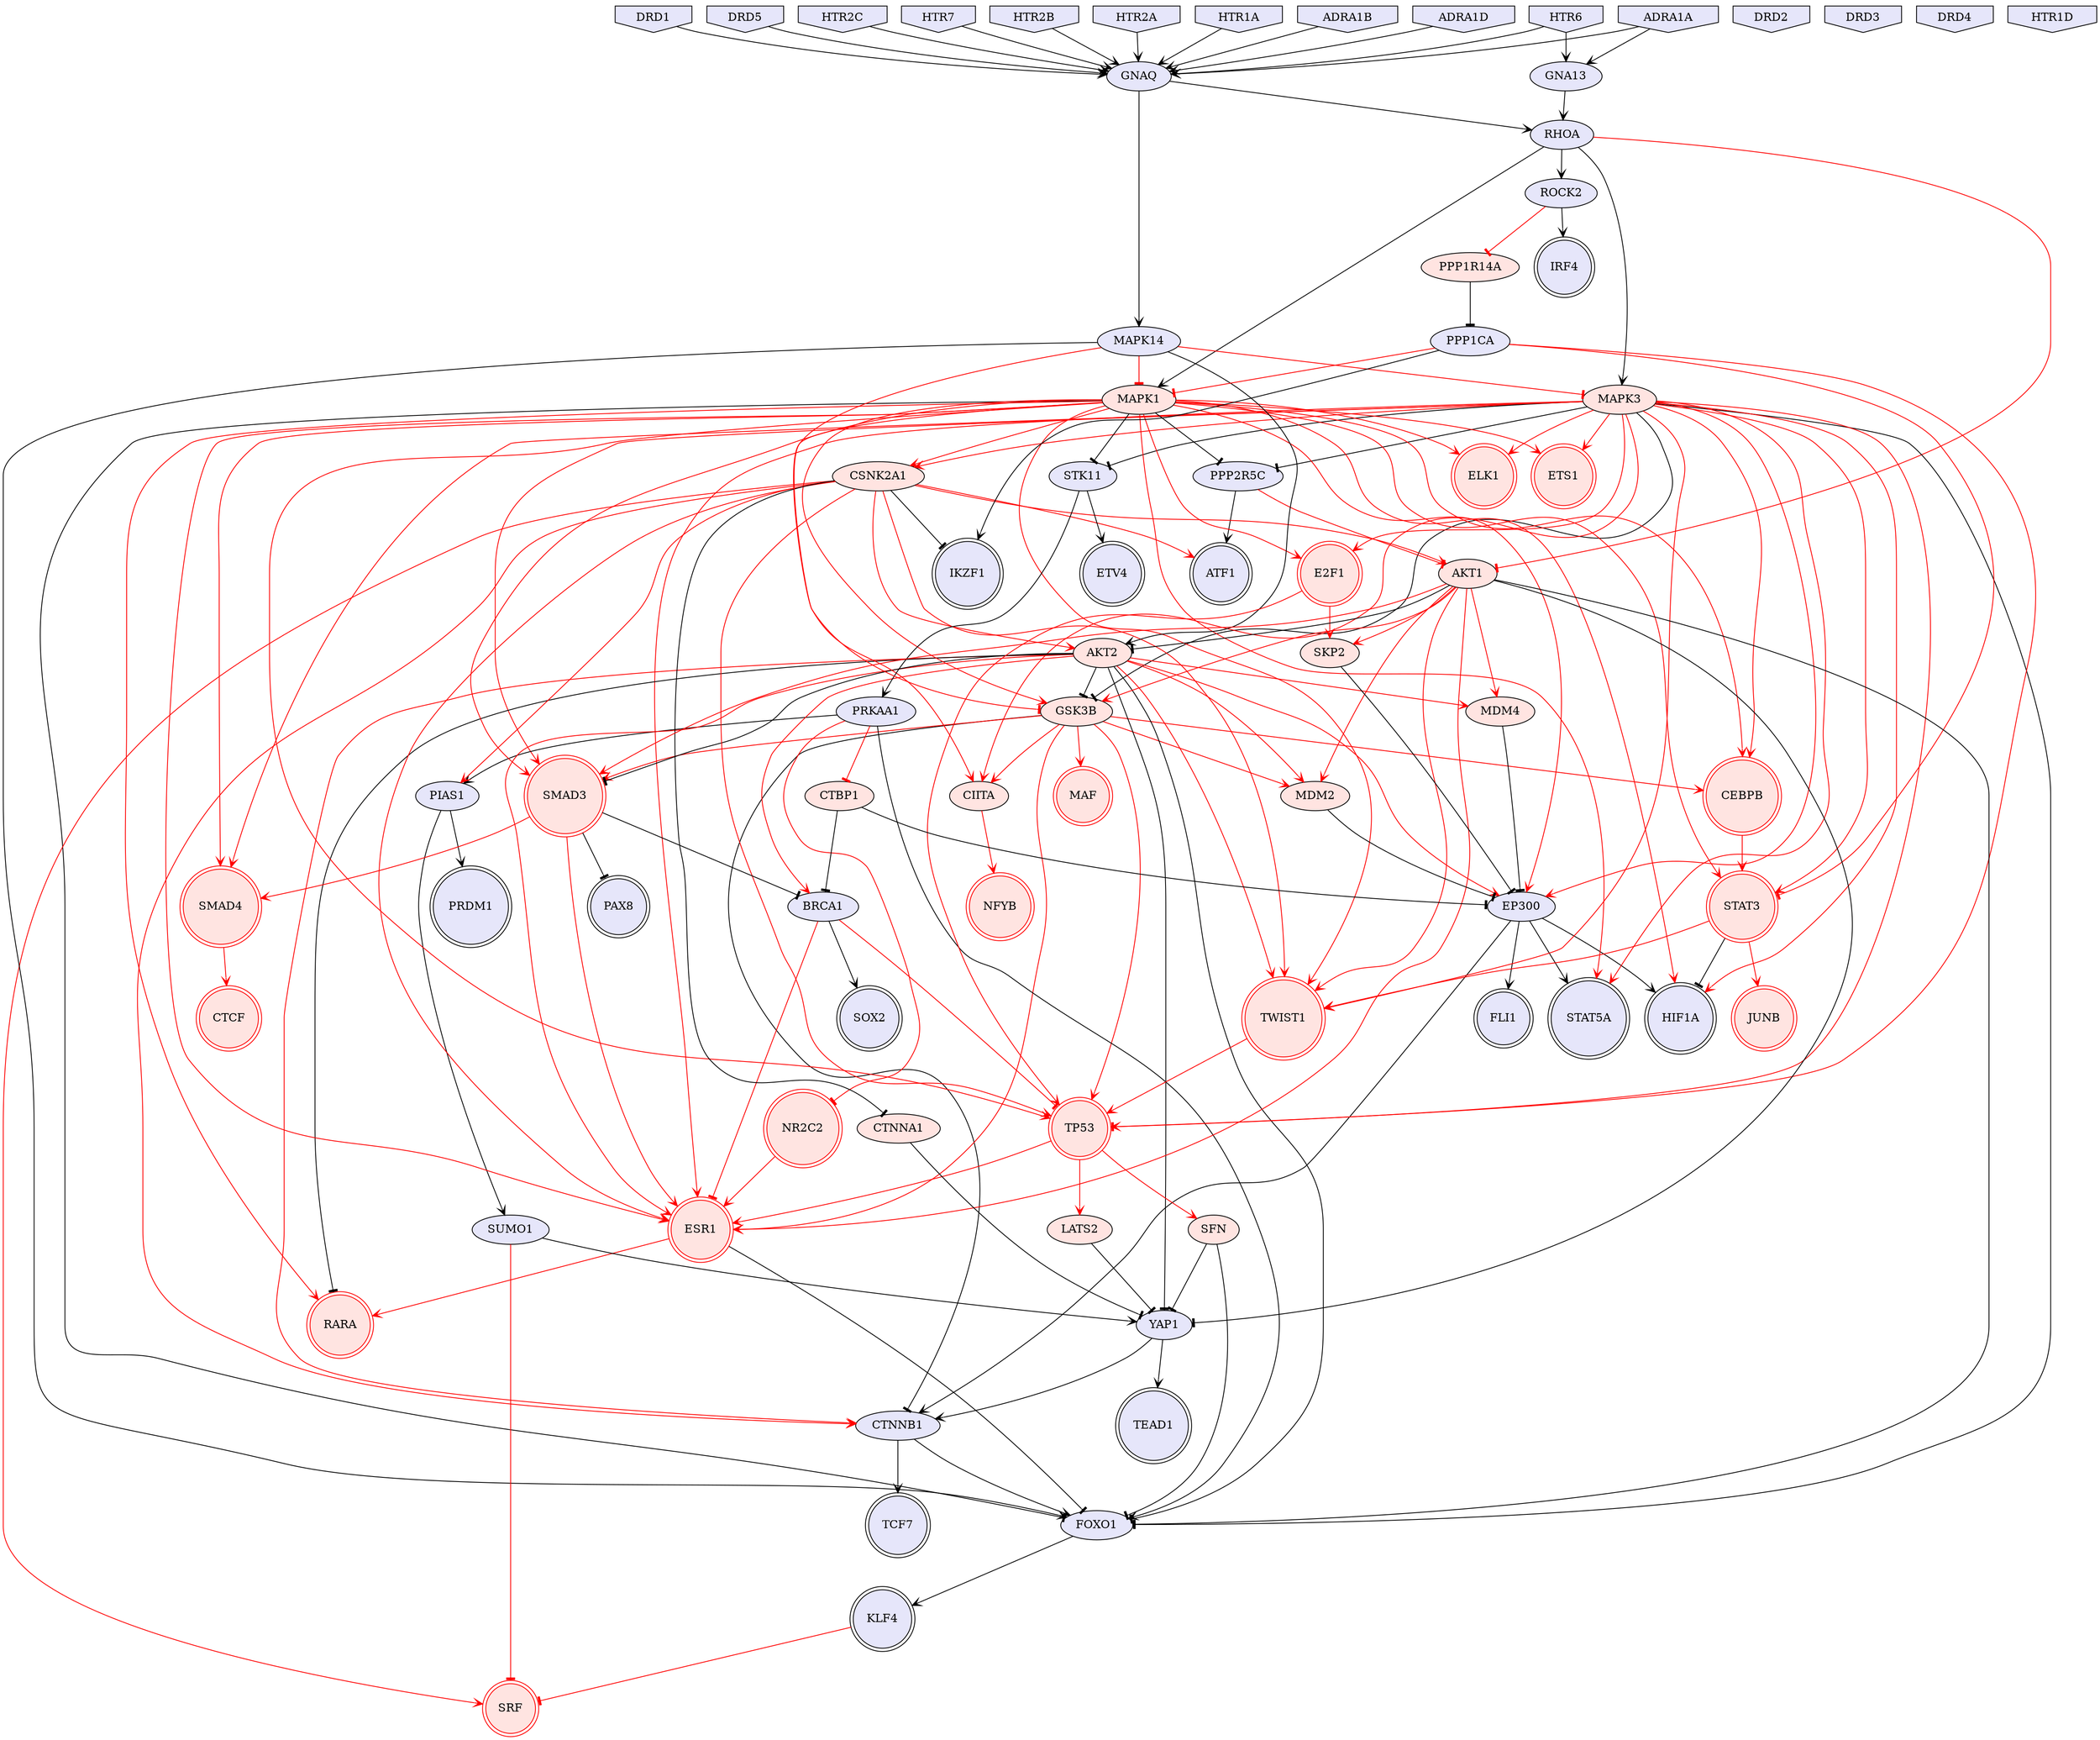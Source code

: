digraph {

RHOA->ROCK2 [penwidth=1, color=black, arrowhead="vee"]
CTNNB1->FOXO1 [penwidth=1, color=black, arrowhead="vee"]
FOXO1->KLF4 [penwidth=1, color=black, arrowhead="vee"]
GSK3B->CTNNB1 [penwidth=1, color=black, arrowhead="tee"]
EP300->CTNNB1 [penwidth=1, color=black, arrowhead="vee"]
ESR1->FOXO1 [penwidth=1, color=black, arrowhead="tee"]
MAPK3->HIF1A [penwidth=1, color=red, arrowhead="vee"]
EP300->HIF1A [penwidth=1, color=black, arrowhead="vee"]
BRCA1->SOX2 [penwidth=1, color=black, arrowhead="vee"]
EP300->STAT5A [penwidth=1, color=black, arrowhead="vee"]
CTNNB1->TCF7 [penwidth=1, color=black, arrowhead="vee"]
MAPK3->STAT5A [penwidth=1, color=red, arrowhead="vee"]
HTR2A->GNAQ [penwidth=1, color=black, arrowhead="vee"]
ADRA1A->GNAQ [penwidth=1, color=black, arrowhead="vee"]
PPP2R5C->ATF1 [penwidth=1, color=black, arrowhead="vee"]
PRKAA1->FOXO1 [penwidth=1, color=black, arrowhead="vee"]
PRKAA1->PIAS1 [penwidth=1, color=black, arrowhead="vee"]
AKT2->FOXO1 [penwidth=1, color=black, arrowhead="tee"]
HTR1A->GNAQ [penwidth=1, color=black, arrowhead="vee"]
MAPK1->FOXO1 [penwidth=1, color=black, arrowhead="tee"]
YAP1->TEAD1 [penwidth=1, color=black, arrowhead="vee"]
MAPK1->PPP2R5C [penwidth=1, color=black, arrowhead="tee"]
ROCK2->IRF4 [penwidth=1, color=black, arrowhead="vee"]
CSNK2A1->IKZF1 [penwidth=1, color=black, arrowhead="tee"]
MAPK1->STK11 [penwidth=1, color=black, arrowhead="tee"]
SMAD3->PAX8 [penwidth=1, color=black, arrowhead="tee"]
MAPK3->EP300 [penwidth=1, color=red, arrowhead="vee"]
EP300->FLI1 [penwidth=1, color=black, arrowhead="vee"]
YAP1->CTNNB1 [penwidth=1, color=black, arrowhead="vee"]
ADRA1B->GNAQ [penwidth=1, color=black, arrowhead="vee"]
ADRA1D->GNAQ [penwidth=1, color=black, arrowhead="vee"]
AKT2->YAP1 [penwidth=1, color=black, arrowhead="tee"]
DRD1->GNAQ [penwidth=1, color=black, arrowhead="vee"]
DRD5->GNAQ [penwidth=1, color=black, arrowhead="vee"]
GNAQ->RHOA [penwidth=1, color=black, arrowhead="vee"]
HTR2C->GNAQ [penwidth=1, color=black, arrowhead="vee"]
HTR6->GNAQ [penwidth=1, color=black, arrowhead="vee"]
HTR7->GNAQ [penwidth=1, color=black, arrowhead="vee"]
MAPK14->FOXO1 [penwidth=1, color=black, arrowhead="vee"]
HTR2B->GNAQ [penwidth=1, color=black, arrowhead="vee"]
PIAS1->PRDM1 [penwidth=1, color=black, arrowhead="vee"]
STK11->PRKAA1 [penwidth=1, color=black, arrowhead="vee"]
RHOA->MAPK3 [penwidth=1, color=black, arrowhead="vee"]
GNAQ->MAPK14 [penwidth=1, color=black, arrowhead="vee"]
STK11->ETV4 [penwidth=1, color=black, arrowhead="vee"]
SMAD3->BRCA1 [penwidth=1, color=black, arrowhead="tee"]
STAT3->HIF1A [penwidth=1, color=black, arrowhead="tee"]
AKT2->TWIST1 [penwidth=1, color=red, arrowhead="vee"]
STAT3->JUNB [penwidth=1, color=red, arrowhead="vee"]
MAPK1->CEBPB [penwidth=1, color=red, arrowhead="vee"]
ESR1->RARA [penwidth=1, color=red, arrowhead="vee"]
MAPK14->MAPK1 [penwidth=1, color=red, arrowhead="tee"]
CEBPB->STAT3 [penwidth=1, color=red, arrowhead="vee"]
MAPK1->STAT3 [penwidth=1, color=red, arrowhead="vee"]
SMAD3->ESR1 [penwidth=1, color=red, arrowhead="vee"]
MAPK1->SMAD3 [penwidth=1, color=red, arrowhead="vee"]
SMAD3->SMAD4 [penwidth=1, color=red, arrowhead="vee"]
GSK3B->SMAD3 [penwidth=1, color=red, arrowhead="vee"]
NR2C2->ESR1 [penwidth=1, color=red, arrowhead="vee"]
MAPK1->ELK1 [penwidth=1, color=red, arrowhead="vee"]
PRKAA1->NR2C2 [penwidth=1, color=red, arrowhead="tee"]
CSNK2A1->TWIST1 [penwidth=1, color=red, arrowhead="vee"]
GSK3B->CEBPB [penwidth=1, color=red, arrowhead="vee"]
MAPK1->ESR1 [penwidth=1, color=red, arrowhead="vee"]
MAPK1->SMAD4 [penwidth=1, color=red, arrowhead="vee"]
MAPK14->GSK3B [penwidth=1, color=red, arrowhead="tee"]
MAPK1->GSK3B [penwidth=1, color=red, arrowhead="vee"]
GSK3B->MAF [penwidth=1, color=red, arrowhead="vee"]
AKT2->ESR1 [penwidth=1, color=red, arrowhead="vee"]
GSK3B->ESR1 [penwidth=1, color=red, arrowhead="vee"]
CSNK2A1->AKT2 [penwidth=1, color=red, arrowhead="vee"]
CSNK2A1->ESR1 [penwidth=1, color=red, arrowhead="vee"]
CSNK2A1->TP53 [penwidth=1, color=red, arrowhead="vee"]
MAPK1->CSNK2A1 [penwidth=1, color=red, arrowhead="vee"]
MAPK1->E2F1 [penwidth=1, color=red, arrowhead="vee"]
GSK3B->CIITA [penwidth=1, color=red, arrowhead="vee"]
GSK3B->TP53 [penwidth=1, color=red, arrowhead="vee"]
KLF4->SRF [penwidth=1, color=red, arrowhead="tee"]
MAPK1->CIITA [penwidth=1, color=red, arrowhead="vee"]
MAPK1->TWIST1 [penwidth=1, color=red, arrowhead="vee"]
MAPK3->GSK3B [penwidth=1, color=black, arrowhead="tee"]
CSNK2A1->SRF [penwidth=1, color=red, arrowhead="vee"]
BRCA1->TP53 [penwidth=1, color=red, arrowhead="tee"]
MAPK1->TP53 [penwidth=1, color=red, arrowhead="vee"]
MAPK1->ETS1 [penwidth=1, color=red, arrowhead="vee"]
MAPK1->RARA [penwidth=1, color=red, arrowhead="vee"]
BRCA1->ESR1 [penwidth=1, color=red, arrowhead="tee"]
STAT3->TWIST1 [penwidth=1, color=red, arrowhead="vee"]
SMAD4->CTCF [penwidth=1, color=red, arrowhead="vee"]
E2F1->TP53 [penwidth=1, color=red, arrowhead="vee"]
TWIST1->TP53 [penwidth=1, color=red, arrowhead="vee"]
CIITA->NFYB [penwidth=1, color=red, arrowhead="vee"]
TP53->ESR1 [penwidth=1, color=red, arrowhead="vee"]
PPP1R14A->PPP1CA [penwidth=1, color=black, arrowhead="tee"]
CSNK2A1->CTNNB1 [penwidth=1, color=red, arrowhead="vee"]
SUMO1->YAP1 [penwidth=1, color=black, arrowhead="vee"]
CSNK2A1->ATF1 [penwidth=1, color=red, arrowhead="vee"]
PPP1CA->IKZF1 [penwidth=1, color=black, arrowhead="vee"]
GNA13->RHOA [penwidth=1, color=black, arrowhead="vee"]
CSNK2A1->PIAS1 [penwidth=1, color=red, arrowhead="vee"]
MAPK3->CSNK2A1 [penwidth=1, color=red, arrowhead="vee"]
HTR6->GNA13 [penwidth=1, color=black, arrowhead="vee"]
ADRA1A->GNA13 [penwidth=1, color=black, arrowhead="vee"]
PIAS1->SUMO1 [penwidth=1, color=black, arrowhead="vee"]
SUMO1->SRF [penwidth=1, color=red, arrowhead="tee"]
ROCK2->PPP1R14A [penwidth=1, color=red, arrowhead="tee"]
PPP1CA->MAPK1 [penwidth=1, color=red, arrowhead="tee"]
PPP1CA->STAT3 [penwidth=1, color=red, arrowhead="tee"]
PPP1CA->TP53 [penwidth=1, color=red, arrowhead="tee"]
AKT1->FOXO1 [penwidth=1, color=black, arrowhead="tee"]
AKT2->CTNNB1 [penwidth=1, color=red, arrowhead="vee"]
AKT2->BRCA1 [penwidth=1, color=red, arrowhead="vee"]
AKT2->EP300 [penwidth=1, color=red, arrowhead="vee"]
AKT1->YAP1 [penwidth=1, color=black, arrowhead="tee"]
MAPK14->AKT2 [penwidth=1, color=black, arrowhead="vee"]
AKT1->AKT2 [penwidth=1, color=black, arrowhead="tee"]
AKT1->SMAD3 [penwidth=1, color=red, arrowhead="vee"]
AKT1->GSK3B [penwidth=1, color=red, arrowhead="vee"]
PPP2R5C->AKT1 [penwidth=1, color=red, arrowhead="tee"]
AKT2->GSK3B [penwidth=1, color=black, arrowhead="tee"]
AKT2->RARA [penwidth=1, color=black, arrowhead="tee"]
AKT1->TWIST1 [penwidth=1, color=red, arrowhead="vee"]
AKT2->SMAD3 [penwidth=1, color=black, arrowhead="tee"]
AKT1->ESR1 [penwidth=1, color=red, arrowhead="vee"]
CSNK2A1->AKT1 [penwidth=1, color=red, arrowhead="vee"]
RHOA->AKT1 [penwidth=1, color=red, arrowhead="tee"]
CTBP1->BRCA1 [penwidth=1, color=black, arrowhead="tee"]
SFN->YAP1 [penwidth=1, color=black, arrowhead="tee"]
SFN->FOXO1 [penwidth=1, color=black, arrowhead="tee"]
CTBP1->EP300 [penwidth=1, color=black, arrowhead="tee"]
TP53->SFN [penwidth=1, color=red, arrowhead="vee"]
PRKAA1->CTBP1 [penwidth=1, color=red, arrowhead="tee"]
LATS2->YAP1 [penwidth=1, color=black, arrowhead="tee"]
TP53->LATS2 [penwidth=1, color=red, arrowhead="vee"]
MDM4->EP300 [penwidth=1, color=black, arrowhead="tee"]
AKT1->MDM4 [penwidth=1, color=red, arrowhead="vee"]
MDM2->EP300 [penwidth=1, color=black, arrowhead="tee"]
GSK3B->MDM2 [penwidth=1, color=red, arrowhead="vee"]
AKT1->MDM2 [penwidth=1, color=red, arrowhead="vee"]
SKP2->EP300 [penwidth=1, color=black, arrowhead="tee"]
AKT1->SKP2 [penwidth=1, color=red, arrowhead="vee"]
E2F1->SKP2 [penwidth=1, color=red, arrowhead="vee"]
CTNNA1->YAP1 [penwidth=1, color=black, arrowhead="tee"]
CSNK2A1->CTNNA1 [penwidth=1, color=black, arrowhead="tee"]
MAPK3->PPP2R5C [penwidth=1, color=black, arrowhead="tee"]
MAPK3->STK11 [penwidth=1, color=black, arrowhead="tee"]
MAPK3->FOXO1 [penwidth=1, color=black, arrowhead="tee"]
MAPK3->CEBPB [penwidth=1, color=red, arrowhead="vee"]
MAPK14->MAPK3 [penwidth=1, color=red, arrowhead="tee"]
MAPK3->STAT3 [penwidth=1, color=red, arrowhead="vee"]
MAPK3->ELK1 [penwidth=1, color=red, arrowhead="vee"]
MAPK3->SMAD3 [penwidth=1, color=red, arrowhead="vee"]
MAPK3->ETS1 [penwidth=1, color=red, arrowhead="vee"]
MAPK3->ESR1 [penwidth=1, color=red, arrowhead="vee"]
MAPK3->SMAD4 [penwidth=1, color=red, arrowhead="vee"]
MAPK3->E2F1 [penwidth=1, color=red, arrowhead="vee"]
MAPK3->TWIST1 [penwidth=1, color=red, arrowhead="vee"]
MAPK3->CIITA [penwidth=1, color=red, arrowhead="vee"]
MAPK3->TP53 [penwidth=1, color=red, arrowhead="vee"]
MAPK1->HIF1A [penwidth=1, color=red, arrowhead="vee"]
MAPK1->EP300 [penwidth=1, color=red, arrowhead="vee"]
MAPK1->STAT5A [penwidth=1, color=red, arrowhead="vee"]
RHOA->MAPK1 [penwidth=1, color=black, arrowhead="vee"]
AKT2->MDM2 [penwidth=1, color=red, arrowhead="vee"]
AKT2->MDM4 [penwidth=1, color=red, arrowhead="vee"]
ADRA1A [style=filled, color=black, fillcolor=lavender, shape=invhouse];
ADRA1B [style=filled, color=black, fillcolor=lavender, shape=invhouse];
ADRA1D [style=filled, color=black, fillcolor=lavender, shape=invhouse];
DRD1 [style=filled, color=black, fillcolor=lavender, shape=invhouse];
DRD2 [style=filled, color=black, fillcolor=lavender, shape=invhouse];
DRD3 [style=filled, color=black, fillcolor=lavender, shape=invhouse];
DRD4 [style=filled, color=black, fillcolor=lavender, shape=invhouse];
DRD5 [style=filled, color=black, fillcolor=lavender, shape=invhouse];
HTR1A [style=filled, color=black, fillcolor=lavender, shape=invhouse];
HTR1D [style=filled, color=black, fillcolor=lavender, shape=invhouse];
HTR2A [style=filled, color=black, fillcolor=lavender, shape=invhouse];
HTR2B [style=filled, color=black, fillcolor=lavender, shape=invhouse];
HTR2C [style=filled, color=black, fillcolor=lavender, shape=invhouse];
HTR6 [style=filled, color=black, fillcolor=lavender, shape=invhouse];
HTR7 [style=filled, color=black, fillcolor=lavender, shape=invhouse];
DRD2 [style=filled, color=black, fillcolor=lavender, shape=invhouse];
TEAD1 [style=filled, color=black, fillcolor=lavender, shape=doublecircle];
NFYB [style=filled, color=red, fillcolor=mistyrose, shape=doublecircle];
TP53 [style=filled, color=red, fillcolor=mistyrose, shape=doublecircle];
CEBPB [style=filled, color=red, fillcolor=mistyrose, shape=doublecircle];
ELK1 [style=filled, color=red, fillcolor=mistyrose, shape=doublecircle];
SMAD3 [style=filled, color=red, fillcolor=mistyrose, shape=doublecircle];
SRF [style=filled, color=red, fillcolor=mistyrose, shape=doublecircle];
NR2C2 [style=filled, color=red, fillcolor=mistyrose, shape=doublecircle];
ESR1 [style=filled, color=red, fillcolor=mistyrose, shape=doublecircle];
CTCF [style=filled, color=red, fillcolor=mistyrose, shape=doublecircle];
STAT3 [style=filled, color=red, fillcolor=mistyrose, shape=doublecircle];
ETS1 [style=filled, color=red, fillcolor=mistyrose, shape=doublecircle];
PAX8 [style=filled, color=black, fillcolor=lavender, shape=doublecircle];
SMAD4 [style=filled, color=red, fillcolor=mistyrose, shape=doublecircle];
E2F1 [style=filled, color=red, fillcolor=mistyrose, shape=doublecircle];
IRF4 [style=filled, color=black, fillcolor=lavender, shape=doublecircle];
FLI1 [style=filled, color=black, fillcolor=lavender, shape=doublecircle];
STAT5A [style=filled, color=black, fillcolor=lavender, shape=doublecircle];
HIF1A [style=filled, color=black, fillcolor=lavender, shape=doublecircle];
ATF1 [style=filled, color=black, fillcolor=lavender, shape=doublecircle];
MAF [style=filled, color=red, fillcolor=mistyrose, shape=doublecircle];
SOX2 [style=filled, color=black, fillcolor=lavender, shape=doublecircle];
JUNB [style=filled, color=red, fillcolor=mistyrose, shape=doublecircle];
TWIST1 [style=filled, color=red, fillcolor=mistyrose, shape=doublecircle];
RARA [style=filled, color=red, fillcolor=mistyrose, shape=doublecircle];
ETV4 [style=filled, color=black, fillcolor=lavender, shape=doublecircle];
KLF4 [style=filled, color=black, fillcolor=lavender, shape=doublecircle];
PRDM1 [style=filled, color=black, fillcolor=lavender, shape=doublecircle];
TCF7 [style=filled, color=black, fillcolor=lavender, shape=doublecircle];
IKZF1 [style=filled, color=black, fillcolor=lavender, shape=doublecircle];
RHOA [style=filled, fillcolor=lavender];
CTNNB1 [style=filled, fillcolor=lavender];
FOXO1 [style=filled, fillcolor=lavender];
GSK3B [style=filled, fillcolor=mistyrose];
EP300 [style=filled, fillcolor=lavender];
MAPK3 [style=filled, fillcolor=mistyrose];
BRCA1 [style=filled, fillcolor=lavender];
PPP2R5C [style=filled, fillcolor=lavender];
PRKAA1 [style=filled, fillcolor=lavender];
AKT2 [style=filled, fillcolor=mistyrose];
MAPK1 [style=filled, fillcolor=mistyrose];
YAP1 [style=filled, fillcolor=lavender];
ROCK2 [style=filled, fillcolor=lavender];
CSNK2A1 [style=filled, fillcolor=mistyrose];
GNAQ [style=filled, fillcolor=lavender];
MAPK14 [style=filled, fillcolor=lavender];
PIAS1 [style=filled, fillcolor=lavender];
STK11 [style=filled, fillcolor=lavender];
CIITA [style=filled, fillcolor=mistyrose];
PPP1R14A [style=filled, fillcolor=mistyrose];
SUMO1 [style=filled, fillcolor=lavender];
PPP1CA [style=filled, fillcolor=lavender];
GNA13 [style=filled, fillcolor=lavender];
AKT1 [style=filled, fillcolor=mistyrose];
CTBP1 [style=filled, fillcolor=mistyrose];
SFN [style=filled, fillcolor=mistyrose];
LATS2 [style=filled, fillcolor=mistyrose];
MDM4 [style=filled, fillcolor=mistyrose];
MDM2 [style=filled, fillcolor=mistyrose];
SKP2 [style=filled, fillcolor=mistyrose];
CTNNA1 [style=filled, fillcolor=mistyrose];


}
